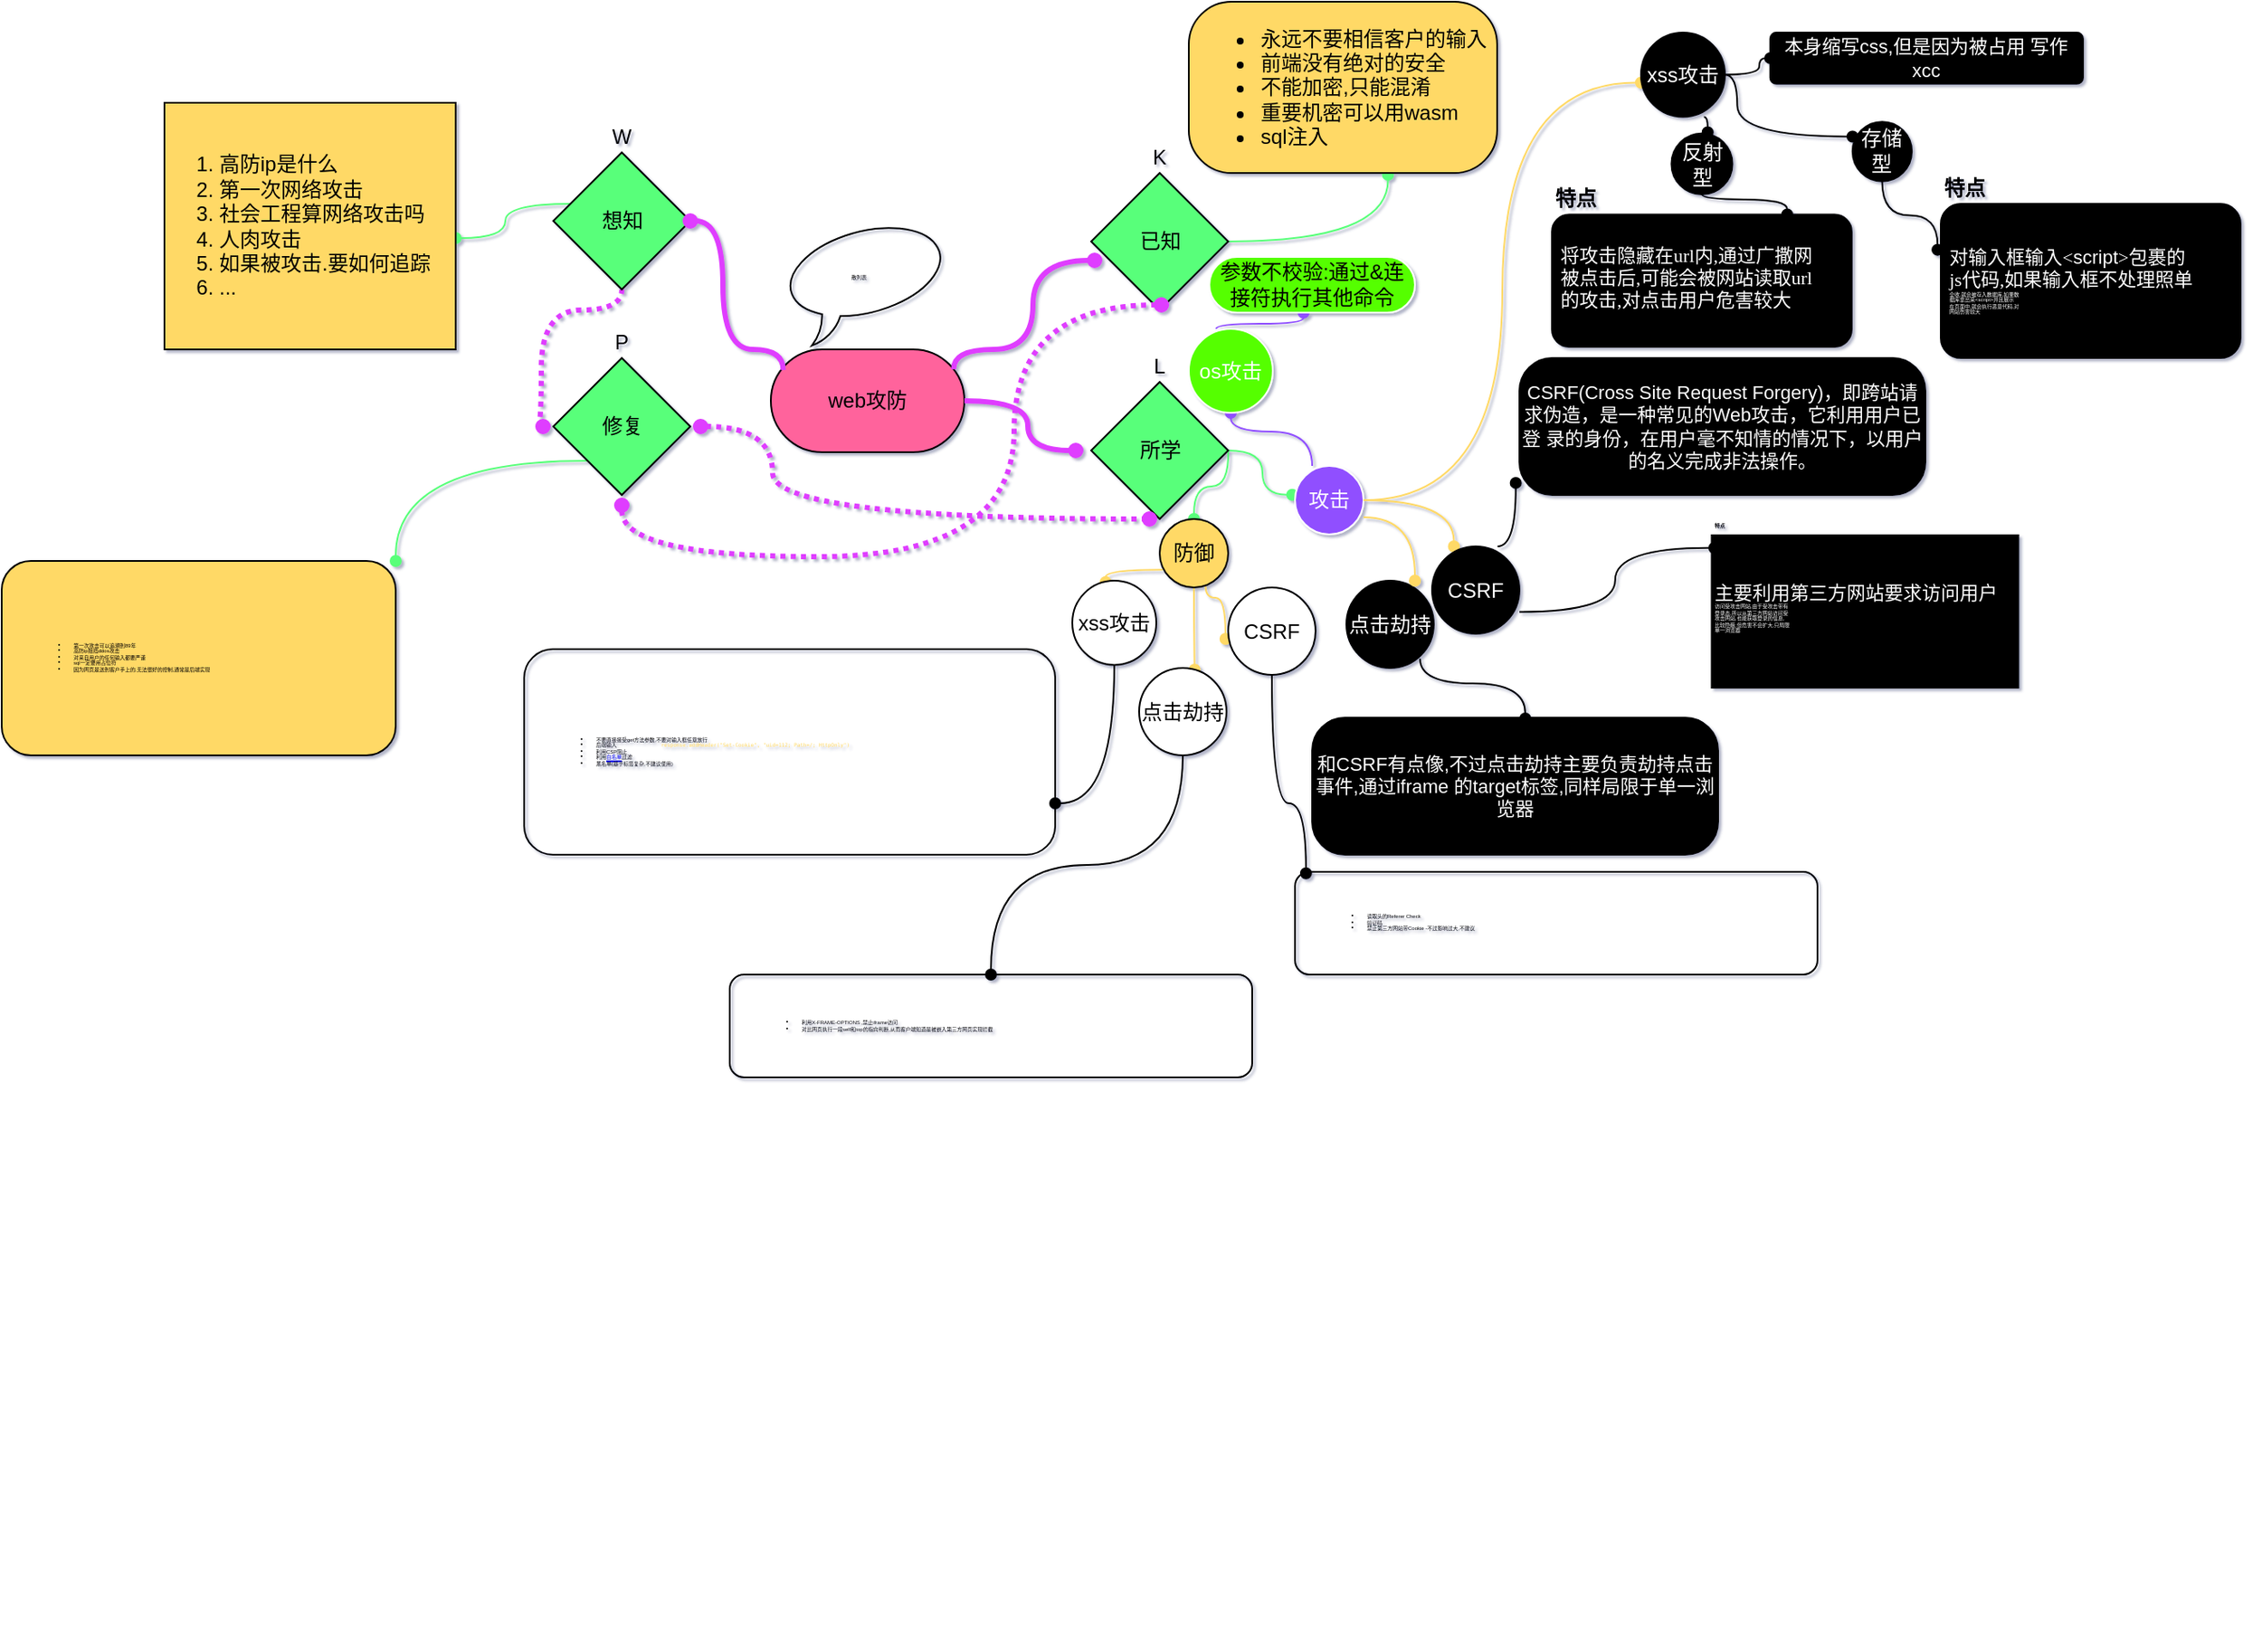 <mxfile version="13.7.2" type="github">
  <diagram id="dy_8Izg7FnlNef2klucm" name="第 1 页">
    <mxGraphModel dx="1712" dy="530" grid="1" gridSize="10" guides="1" tooltips="1" connect="1" arrows="1" fold="1" page="1" pageScale="1" pageWidth="400" pageHeight="500" math="0" shadow="1">
      <root>
        <mxCell id="0" />
        <mxCell id="1" parent="0" />
        <mxCell id="IFFRn_ugBCJUuxa1NSOB-2" value="web攻防" style="rounded=1;whiteSpace=wrap;html=1;fillColor=#FF639C;arcSize=50;" vertex="1" parent="1">
          <mxGeometry x="134" y="205" width="113" height="60" as="geometry" />
        </mxCell>
        <mxCell id="IFFRn_ugBCJUuxa1NSOB-37" style="edgeStyle=orthogonalEdgeStyle;curved=1;rounded=0;orthogonalLoop=1;jettySize=auto;html=1;exitX=1;exitY=0.5;exitDx=0;exitDy=0;entryX=0.646;entryY=1.01;entryDx=0;entryDy=0;entryPerimeter=0;startArrow=none;startFill=0;endArrow=oval;endFill=1;strokeColor=#59FF7A;" edge="1" parent="1" source="IFFRn_ugBCJUuxa1NSOB-3" target="IFFRn_ugBCJUuxa1NSOB-19">
          <mxGeometry relative="1" as="geometry" />
        </mxCell>
        <mxCell id="IFFRn_ugBCJUuxa1NSOB-3" value="K" style="rhombus;whiteSpace=wrap;html=1;fillColor=#59FF7A;align=center;labelPosition=center;verticalLabelPosition=top;verticalAlign=bottom;" vertex="1" parent="1">
          <mxGeometry x="321" y="102" width="80" height="80" as="geometry" />
        </mxCell>
        <mxCell id="IFFRn_ugBCJUuxa1NSOB-40" style="edgeStyle=orthogonalEdgeStyle;curved=1;rounded=0;orthogonalLoop=1;jettySize=auto;html=1;entryX=0.5;entryY=0;entryDx=0;entryDy=0;startArrow=none;startFill=0;endArrow=oval;endFill=1;strokeColor=#59FF7A;" edge="1" parent="1" target="IFFRn_ugBCJUuxa1NSOB-39">
          <mxGeometry relative="1" as="geometry">
            <mxPoint x="401" y="264" as="sourcePoint" />
          </mxGeometry>
        </mxCell>
        <mxCell id="IFFRn_ugBCJUuxa1NSOB-41" style="edgeStyle=orthogonalEdgeStyle;curved=1;rounded=0;orthogonalLoop=1;jettySize=auto;html=1;entryX=-0.041;entryY=0.422;entryDx=0;entryDy=0;entryPerimeter=0;startArrow=none;startFill=0;endArrow=oval;endFill=1;strokeColor=#59FF7A;" edge="1" parent="1" source="IFFRn_ugBCJUuxa1NSOB-4" target="IFFRn_ugBCJUuxa1NSOB-38">
          <mxGeometry relative="1" as="geometry" />
        </mxCell>
        <mxCell id="IFFRn_ugBCJUuxa1NSOB-4" value="L" style="rhombus;whiteSpace=wrap;html=1;fillColor=#59FF7A;align=center;labelPosition=center;verticalLabelPosition=top;verticalAlign=bottom;" vertex="1" parent="1">
          <mxGeometry x="321" y="224" width="80" height="80" as="geometry" />
        </mxCell>
        <mxCell id="IFFRn_ugBCJUuxa1NSOB-5" value="" style="edgeStyle=orthogonalEdgeStyle;curved=1;rounded=0;orthogonalLoop=1;jettySize=auto;html=1;startArrow=circle;startFill=1;startSize=0;endArrow=none;endFill=0;endSize=0;targetPerimeterSpacing=3;strokeColor=#DF3DFF;strokeWidth=3;dashed=1;dashPattern=1 1;entryX=0.5;entryY=1;entryDx=0;entryDy=0;exitX=0;exitY=0.5;exitDx=0;exitDy=0;" edge="1" source="IFFRn_ugBCJUuxa1NSOB-8" target="IFFRn_ugBCJUuxa1NSOB-12" parent="1">
          <mxGeometry relative="1" as="geometry">
            <Array as="points">
              <mxPoint y="250" />
              <mxPoint y="182" />
              <mxPoint x="47" y="182" />
            </Array>
          </mxGeometry>
        </mxCell>
        <mxCell id="IFFRn_ugBCJUuxa1NSOB-6" value="" style="edgeStyle=orthogonalEdgeStyle;curved=1;rounded=0;orthogonalLoop=1;jettySize=auto;html=1;dashed=1;dashPattern=1 1;startArrow=circle;startFill=1;startSize=0;endArrow=circle;endFill=1;endSize=0;targetPerimeterSpacing=3;strokeColor=#DF3DFF;strokeWidth=3;entryX=0.5;entryY=1;entryDx=0;entryDy=0;" edge="1" source="IFFRn_ugBCJUuxa1NSOB-8" target="IFFRn_ugBCJUuxa1NSOB-4" parent="1">
          <mxGeometry relative="1" as="geometry">
            <mxPoint x="47" y="370" as="targetPoint" />
            <Array as="points">
              <mxPoint x="135" y="250" />
              <mxPoint x="135" y="304" />
            </Array>
          </mxGeometry>
        </mxCell>
        <mxCell id="IFFRn_ugBCJUuxa1NSOB-7" value="" style="edgeStyle=orthogonalEdgeStyle;curved=1;rounded=0;orthogonalLoop=1;jettySize=auto;html=1;dashed=1;dashPattern=1 1;startArrow=circle;startFill=1;startSize=0;endArrow=circle;endFill=1;endSize=0;targetPerimeterSpacing=3;strokeColor=#DF3DFF;strokeWidth=3;" edge="1" source="IFFRn_ugBCJUuxa1NSOB-8" parent="1">
          <mxGeometry relative="1" as="geometry">
            <mxPoint x="368" y="179" as="targetPoint" />
            <Array as="points">
              <mxPoint x="47" y="326" />
              <mxPoint x="276" y="326" />
              <mxPoint x="276" y="179" />
            </Array>
          </mxGeometry>
        </mxCell>
        <mxCell id="IFFRn_ugBCJUuxa1NSOB-164" style="edgeStyle=orthogonalEdgeStyle;curved=1;rounded=0;orthogonalLoop=1;jettySize=auto;html=1;exitX=0;exitY=1;exitDx=0;exitDy=0;entryX=1;entryY=0;entryDx=0;entryDy=0;startArrow=none;startFill=0;startSize=6;sourcePerimeterSpacing=0;endArrow=oval;endFill=1;endSize=6;targetPerimeterSpacing=0;fontSize=3;fontColor=#000000;strokeColor=#59FF7A;" edge="1" parent="1" source="IFFRn_ugBCJUuxa1NSOB-8" target="IFFRn_ugBCJUuxa1NSOB-163">
          <mxGeometry relative="1" as="geometry" />
        </mxCell>
        <mxCell id="IFFRn_ugBCJUuxa1NSOB-8" value="P" style="rhombus;whiteSpace=wrap;html=1;fillColor=#59FF7A;align=center;labelPosition=center;verticalLabelPosition=top;verticalAlign=bottom;" vertex="1" parent="1">
          <mxGeometry x="7" y="210" width="80" height="80" as="geometry" />
        </mxCell>
        <mxCell id="IFFRn_ugBCJUuxa1NSOB-45" style="edgeStyle=orthogonalEdgeStyle;curved=1;rounded=0;orthogonalLoop=1;jettySize=auto;html=1;startArrow=none;startFill=0;endArrow=oval;endFill=1;strokeColor=#59FF7A;" edge="1" parent="1" source="IFFRn_ugBCJUuxa1NSOB-12" target="IFFRn_ugBCJUuxa1NSOB-42">
          <mxGeometry relative="1" as="geometry">
            <mxPoint x="-30" y="130" as="targetPoint" />
            <Array as="points">
              <mxPoint x="-21" y="120" />
              <mxPoint x="-21" y="140" />
            </Array>
          </mxGeometry>
        </mxCell>
        <mxCell id="IFFRn_ugBCJUuxa1NSOB-12" value="W" style="rhombus;whiteSpace=wrap;html=1;fillColor=#59FF7A;align=center;labelPosition=center;verticalLabelPosition=top;verticalAlign=bottom;" vertex="1" parent="1">
          <mxGeometry x="7" y="90" width="80" height="80" as="geometry" />
        </mxCell>
        <mxCell id="IFFRn_ugBCJUuxa1NSOB-13" value="" style="edgeStyle=orthogonalEdgeStyle;curved=1;rounded=0;orthogonalLoop=1;jettySize=auto;html=1;startArrow=oval;startFill=1;endArrow=none;endFill=0;strokeWidth=3;fillColor=#ffe6cc;strokeColor=#DF3DFF;endSize=0;targetPerimeterSpacing=3;entryX=0.064;entryY=0.201;entryDx=0;entryDy=0;entryPerimeter=0;" edge="1" source="IFFRn_ugBCJUuxa1NSOB-12" target="IFFRn_ugBCJUuxa1NSOB-2" parent="1">
          <mxGeometry relative="1" as="geometry">
            <mxPoint x="608" y="259" as="targetPoint" />
            <Array as="points">
              <mxPoint x="106" y="130" />
              <mxPoint x="106" y="205" />
              <mxPoint x="141" y="205" />
            </Array>
          </mxGeometry>
        </mxCell>
        <mxCell id="IFFRn_ugBCJUuxa1NSOB-14" value="&lt;span&gt;已知&lt;br&gt;&lt;/span&gt;" style="text;html=1;align=center;verticalAlign=middle;resizable=0;points=[];autosize=1;" vertex="1" parent="1">
          <mxGeometry x="344" y="133" width="34" height="18" as="geometry" />
        </mxCell>
        <mxCell id="IFFRn_ugBCJUuxa1NSOB-15" value="&lt;span&gt;所学&lt;/span&gt;" style="text;html=1;align=center;verticalAlign=middle;resizable=0;points=[];autosize=1;" vertex="1" parent="1">
          <mxGeometry x="344" y="255" width="34" height="18" as="geometry" />
        </mxCell>
        <mxCell id="IFFRn_ugBCJUuxa1NSOB-16" value="&lt;span&gt;想知&lt;/span&gt;" style="text;html=1;align=center;verticalAlign=middle;resizable=0;points=[];autosize=1;" vertex="1" parent="1">
          <mxGeometry x="30" y="121" width="34" height="18" as="geometry" />
        </mxCell>
        <mxCell id="IFFRn_ugBCJUuxa1NSOB-17" value="修复" style="text;html=1;align=center;verticalAlign=middle;resizable=0;points=[];autosize=1;" vertex="1" parent="1">
          <mxGeometry x="30" y="241" width="34" height="18" as="geometry" />
        </mxCell>
        <mxCell id="IFFRn_ugBCJUuxa1NSOB-10" value="" style="edgeStyle=orthogonalEdgeStyle;curved=1;rounded=0;orthogonalLoop=1;jettySize=auto;html=1;startArrow=none;startFill=0;endArrow=circle;endFill=1;strokeWidth=3;fillColor=#ffe6cc;strokeColor=#DF3DFF;endSize=0;targetPerimeterSpacing=3;" edge="1" parent="1" source="IFFRn_ugBCJUuxa1NSOB-2" target="IFFRn_ugBCJUuxa1NSOB-4">
          <mxGeometry relative="1" as="geometry" />
        </mxCell>
        <mxCell id="IFFRn_ugBCJUuxa1NSOB-11" style="edgeStyle=orthogonalEdgeStyle;curved=1;rounded=0;orthogonalLoop=1;jettySize=auto;html=1;startArrow=none;startFill=0;endArrow=circle;endFill=1;strokeWidth=3;fillColor=#ffe6cc;strokeColor=#DF3DFF;endSize=0;targetPerimeterSpacing=3;startSize=0;exitX=0.944;exitY=0.193;exitDx=0;exitDy=0;exitPerimeter=0;" edge="1" parent="1" source="IFFRn_ugBCJUuxa1NSOB-2" target="IFFRn_ugBCJUuxa1NSOB-3">
          <mxGeometry relative="1" as="geometry">
            <Array as="points">
              <mxPoint x="241" y="205" />
              <mxPoint x="287" y="205" />
              <mxPoint x="287" y="153" />
            </Array>
          </mxGeometry>
        </mxCell>
        <mxCell id="IFFRn_ugBCJUuxa1NSOB-19" value="&lt;ul&gt;&lt;li&gt;永远不要相信客户的输入&lt;/li&gt;&lt;li&gt;前端没有绝对的安全&lt;/li&gt;&lt;li&gt;不能加密,只能混淆&lt;/li&gt;&lt;li&gt;重要机密可以用wasm&lt;/li&gt;&lt;li&gt;sql注入&lt;/li&gt;&lt;/ul&gt;" style="rounded=1;whiteSpace=wrap;html=1;fillColor=#FFD966;arcSize=25;align=left;" vertex="1" parent="1">
          <mxGeometry x="378" y="2" width="180" height="100" as="geometry" />
        </mxCell>
        <mxCell id="IFFRn_ugBCJUuxa1NSOB-105" style="edgeStyle=orthogonalEdgeStyle;curved=1;rounded=0;orthogonalLoop=1;jettySize=auto;html=1;exitX=1;exitY=0.5;exitDx=0;exitDy=0;entryX=0.25;entryY=0;entryDx=0;entryDy=0;startArrow=none;startFill=0;startSize=6;sourcePerimeterSpacing=0;endArrow=oval;endFill=1;endSize=6;targetPerimeterSpacing=0;fontSize=3;strokeColor=#FFD966;" edge="1" parent="1" source="IFFRn_ugBCJUuxa1NSOB-38" target="IFFRn_ugBCJUuxa1NSOB-90">
          <mxGeometry relative="1" as="geometry" />
        </mxCell>
        <mxCell id="IFFRn_ugBCJUuxa1NSOB-159" style="edgeStyle=orthogonalEdgeStyle;curved=1;rounded=0;orthogonalLoop=1;jettySize=auto;html=1;exitX=0.25;exitY=0;exitDx=0;exitDy=0;entryX=0.5;entryY=1;entryDx=0;entryDy=0;startArrow=none;startFill=0;startSize=6;sourcePerimeterSpacing=0;endArrow=oval;endFill=1;endSize=6;targetPerimeterSpacing=0;fontSize=3;fontColor=#000000;strokeColor=#904FFF;" edge="1" parent="1" source="IFFRn_ugBCJUuxa1NSOB-38" target="IFFRn_ugBCJUuxa1NSOB-158">
          <mxGeometry relative="1" as="geometry">
            <Array as="points">
              <mxPoint x="450" y="253" />
              <mxPoint x="403" y="253" />
            </Array>
          </mxGeometry>
        </mxCell>
        <mxCell id="IFFRn_ugBCJUuxa1NSOB-38" value="&lt;div&gt;&lt;span&gt;攻击&lt;/span&gt;&lt;/div&gt;" style="rounded=1;whiteSpace=wrap;html=1;arcSize=50;align=center;fillColor=#904FFF;fontColor=#FFFFFF;strokeColor=#FFFFFF;" vertex="1" parent="1">
          <mxGeometry x="440" y="273" width="40" height="40" as="geometry" />
        </mxCell>
        <mxCell id="IFFRn_ugBCJUuxa1NSOB-121" style="edgeStyle=orthogonalEdgeStyle;curved=1;rounded=0;orthogonalLoop=1;jettySize=auto;html=1;entryX=-0.031;entryY=0.588;entryDx=0;entryDy=0;entryPerimeter=0;startArrow=none;startFill=0;startSize=6;sourcePerimeterSpacing=0;endArrow=oval;endFill=1;endSize=6;targetPerimeterSpacing=0;fontSize=3;fontColor=#FFFFFF;strokeColor=#FFD966;exitX=0.67;exitY=0.98;exitDx=0;exitDy=0;exitPerimeter=0;" edge="1" parent="1" source="IFFRn_ugBCJUuxa1NSOB-39" target="IFFRn_ugBCJUuxa1NSOB-120">
          <mxGeometry relative="1" as="geometry">
            <Array as="points">
              <mxPoint x="388" y="350" />
              <mxPoint x="399" y="350" />
            </Array>
          </mxGeometry>
        </mxCell>
        <mxCell id="IFFRn_ugBCJUuxa1NSOB-139" style="edgeStyle=orthogonalEdgeStyle;curved=1;rounded=0;orthogonalLoop=1;jettySize=auto;html=1;exitX=0.045;exitY=0.742;exitDx=0;exitDy=0;entryX=0.397;entryY=0.018;entryDx=0;entryDy=0;entryPerimeter=0;startArrow=none;startFill=0;startSize=6;sourcePerimeterSpacing=0;endArrow=oval;endFill=1;endSize=6;targetPerimeterSpacing=0;fontSize=3;exitPerimeter=0;fontColor=#FFFFFF;strokeColor=#FFD966;" edge="1" parent="1" source="IFFRn_ugBCJUuxa1NSOB-39" target="IFFRn_ugBCJUuxa1NSOB-138">
          <mxGeometry relative="1" as="geometry" />
        </mxCell>
        <mxCell id="IFFRn_ugBCJUuxa1NSOB-141" style="edgeStyle=orthogonalEdgeStyle;curved=1;rounded=0;orthogonalLoop=1;jettySize=auto;html=1;exitX=0.5;exitY=1;exitDx=0;exitDy=0;entryX=0.635;entryY=0.02;entryDx=0;entryDy=0;entryPerimeter=0;startArrow=none;startFill=0;startSize=6;sourcePerimeterSpacing=0;endArrow=oval;endFill=1;endSize=6;targetPerimeterSpacing=0;fontSize=3;fontColor=#FFFFFF;strokeColor=#FFD966;" edge="1" parent="1" source="IFFRn_ugBCJUuxa1NSOB-39" target="IFFRn_ugBCJUuxa1NSOB-140">
          <mxGeometry relative="1" as="geometry" />
        </mxCell>
        <mxCell id="IFFRn_ugBCJUuxa1NSOB-39" value="&lt;div&gt;&lt;span&gt;防御&lt;/span&gt;&lt;/div&gt;" style="rounded=1;whiteSpace=wrap;html=1;fillColor=#FFD966;arcSize=50;align=center;" vertex="1" parent="1">
          <mxGeometry x="361" y="304" width="40" height="40" as="geometry" />
        </mxCell>
        <mxCell id="IFFRn_ugBCJUuxa1NSOB-44" value="" style="group" vertex="1" connectable="0" parent="1">
          <mxGeometry x="-230" y="61" width="180" height="144" as="geometry" />
        </mxCell>
        <mxCell id="IFFRn_ugBCJUuxa1NSOB-42" value="&lt;div&gt;&lt;br&gt;&lt;/div&gt;" style="rounded=1;whiteSpace=wrap;html=1;fillColor=#FFD966;arcSize=0;align=left;labelPosition=center;verticalLabelPosition=middle;verticalAlign=middle;" vertex="1" parent="IFFRn_ugBCJUuxa1NSOB-44">
          <mxGeometry x="10" width="170" height="144" as="geometry" />
        </mxCell>
        <mxCell id="IFFRn_ugBCJUuxa1NSOB-43" value="&lt;ol&gt;&lt;li&gt;&lt;span&gt;高防ip是什么&lt;/span&gt;&lt;br&gt;&lt;/li&gt;&lt;li&gt;第一次网络攻击&lt;/li&gt;&lt;li&gt;社会工程算网络攻击吗&lt;/li&gt;&lt;li&gt;人肉攻击&lt;/li&gt;&lt;li&gt;如果被攻击.要如何追踪&lt;/li&gt;&lt;li&gt;...&lt;/li&gt;&lt;/ol&gt;" style="text;html=1;align=left;verticalAlign=middle;resizable=0;points=[];autosize=1;" vertex="1" parent="IFFRn_ugBCJUuxa1NSOB-44">
          <mxGeometry y="17" width="180" height="110" as="geometry" />
        </mxCell>
        <mxCell id="IFFRn_ugBCJUuxa1NSOB-47" style="edgeStyle=orthogonalEdgeStyle;curved=1;rounded=0;orthogonalLoop=1;jettySize=auto;html=1;exitX=1;exitY=0.5;exitDx=0;exitDy=0;startArrow=none;startFill=0;endArrow=oval;endFill=1;endSize=6;targetPerimeterSpacing=0;sourcePerimeterSpacing=0;startSize=6;entryX=0;entryY=0.595;entryDx=0;entryDy=0;entryPerimeter=0;strokeColor=#FFD966;" edge="1" parent="1" source="IFFRn_ugBCJUuxa1NSOB-38" target="IFFRn_ugBCJUuxa1NSOB-46">
          <mxGeometry relative="1" as="geometry">
            <mxPoint x="63" y="22" as="targetPoint" />
          </mxGeometry>
        </mxCell>
        <mxCell id="IFFRn_ugBCJUuxa1NSOB-89" value="" style="group" vertex="1" connectable="0" parent="1">
          <mxGeometry x="400" y="650" width="380" height="311" as="geometry" />
        </mxCell>
        <mxCell id="IFFRn_ugBCJUuxa1NSOB-100" value="" style="edgeStyle=orthogonalEdgeStyle;curved=1;rounded=0;orthogonalLoop=1;jettySize=auto;html=1;startArrow=none;startFill=0;startSize=6;sourcePerimeterSpacing=0;endArrow=oval;endFill=1;endSize=6;targetPerimeterSpacing=0;strokeColor=#000000;fontSize=3;entryX=0.785;entryY=0;entryDx=0;entryDy=0;entryPerimeter=0;" edge="1" parent="IFFRn_ugBCJUuxa1NSOB-89" target="IFFRn_ugBCJUuxa1NSOB-98">
          <mxGeometry relative="1" as="geometry">
            <mxPoint x="101.483" y="98" as="sourcePoint" />
            <Array as="points">
              <mxPoint x="102" y="101" />
            </Array>
          </mxGeometry>
        </mxCell>
        <mxCell id="IFFRn_ugBCJUuxa1NSOB-91" value="&lt;font style=&quot;font-size: 11px&quot;&gt;CSRF(Cross Site Request Forgery)，即跨站请求伪造，是一种常见的Web攻击，它利用用户已登 录的身份，在用户毫不知情的情况下，以用户的名义完成非法操作。&lt;/font&gt;" style="whiteSpace=wrap;html=1;rounded=1;arcSize=24;align=center;fontSize=3;fillColor=#000000;fontColor=#FFFFFF;" vertex="1" parent="1">
          <mxGeometry x="571" y="210" width="237" height="80" as="geometry" />
        </mxCell>
        <mxCell id="IFFRn_ugBCJUuxa1NSOB-92" value="" style="edgeStyle=orthogonalEdgeStyle;curved=1;rounded=0;orthogonalLoop=1;jettySize=auto;html=1;startArrow=none;startFill=0;startSize=6;sourcePerimeterSpacing=0;endArrow=oval;endFill=1;endSize=6;targetPerimeterSpacing=0;exitX=0.75;exitY=0;exitDx=0;exitDy=0;entryX=-0.009;entryY=0.912;entryDx=0;entryDy=0;entryPerimeter=0;" edge="1" parent="1" source="IFFRn_ugBCJUuxa1NSOB-90" target="IFFRn_ugBCJUuxa1NSOB-91">
          <mxGeometry relative="1" as="geometry">
            <mxPoint x="566.002" y="361.871" as="sourcePoint" />
          </mxGeometry>
        </mxCell>
        <mxCell id="IFFRn_ugBCJUuxa1NSOB-104" style="edgeStyle=orthogonalEdgeStyle;curved=1;rounded=0;orthogonalLoop=1;jettySize=auto;html=1;startArrow=none;startFill=0;startSize=6;sourcePerimeterSpacing=0;endArrow=oval;endFill=1;endSize=6;targetPerimeterSpacing=0;strokeColor=#000000;fontSize=3;exitX=1;exitY=0.75;exitDx=0;exitDy=0;entryX=0.011;entryY=0.088;entryDx=0;entryDy=0;entryPerimeter=0;" edge="1" parent="1" source="IFFRn_ugBCJUuxa1NSOB-90" target="IFFRn_ugBCJUuxa1NSOB-102">
          <mxGeometry relative="1" as="geometry">
            <mxPoint x="560" y="600" as="targetPoint" />
            <mxPoint x="550.447" y="369.674" as="sourcePoint" />
          </mxGeometry>
        </mxCell>
        <mxCell id="IFFRn_ugBCJUuxa1NSOB-90" value="CSRF" style="rounded=1;whiteSpace=wrap;html=1;align=center;arcSize=50;fillColor=#000000;fontColor=#FFFFFF;" vertex="1" parent="1">
          <mxGeometry x="520" y="320" width="51" height="51" as="geometry" />
        </mxCell>
        <mxCell id="IFFRn_ugBCJUuxa1NSOB-111" style="edgeStyle=orthogonalEdgeStyle;curved=1;rounded=0;orthogonalLoop=1;jettySize=auto;html=1;exitX=0.843;exitY=0.894;exitDx=0;exitDy=0;entryX=0.525;entryY=0.006;entryDx=0;entryDy=0;entryPerimeter=0;startArrow=none;startFill=0;startSize=6;sourcePerimeterSpacing=0;endArrow=oval;endFill=1;endSize=6;targetPerimeterSpacing=0;fontSize=3;exitPerimeter=0;" edge="1" parent="1" source="IFFRn_ugBCJUuxa1NSOB-107" target="IFFRn_ugBCJUuxa1NSOB-110">
          <mxGeometry relative="1" as="geometry">
            <Array as="points">
              <mxPoint x="513" y="400" />
              <mxPoint x="574" y="400" />
            </Array>
          </mxGeometry>
        </mxCell>
        <mxCell id="IFFRn_ugBCJUuxa1NSOB-107" value="点击劫持" style="rounded=1;whiteSpace=wrap;html=1;align=center;arcSize=50;fillColor=#000000;fontColor=#FFFFFF;" vertex="1" parent="1">
          <mxGeometry x="470" y="340" width="51" height="51" as="geometry" />
        </mxCell>
        <mxCell id="IFFRn_ugBCJUuxa1NSOB-108" style="edgeStyle=orthogonalEdgeStyle;curved=1;rounded=0;orthogonalLoop=1;jettySize=auto;html=1;startArrow=none;startFill=0;startSize=6;sourcePerimeterSpacing=0;endArrow=oval;endFill=1;endSize=6;targetPerimeterSpacing=0;strokeColor=#FFD966;fontSize=3;exitX=1;exitY=0.75;exitDx=0;exitDy=0;" edge="1" parent="1" source="IFFRn_ugBCJUuxa1NSOB-38" target="IFFRn_ugBCJUuxa1NSOB-107">
          <mxGeometry relative="1" as="geometry">
            <mxPoint x="480" y="340" as="targetPoint" />
            <mxPoint x="460" y="313" as="sourcePoint" />
            <Array as="points">
              <mxPoint x="510" y="303" />
            </Array>
          </mxGeometry>
        </mxCell>
        <mxCell id="IFFRn_ugBCJUuxa1NSOB-110" value="&lt;span style=&quot;font-size: 11px&quot;&gt;和CSRF有点像,不过点击劫持主要负责劫持点击事件,通过iframe 的target标签,同样局限于单一浏览器&lt;/span&gt;" style="whiteSpace=wrap;html=1;rounded=1;arcSize=24;align=center;fontSize=3;fillColor=#000000;fontColor=#FFFFFF;" vertex="1" parent="1">
          <mxGeometry x="450" y="420" width="237" height="80" as="geometry" />
        </mxCell>
        <mxCell id="IFFRn_ugBCJUuxa1NSOB-113" value="" style="whiteSpace=wrap;html=1;shape=mxgraph.basic.oval_callout;fillColor=none;fontSize=3;align=center;rotation=-15;" vertex="1" parent="1">
          <mxGeometry x="140.5" y="133" width="100" height="60" as="geometry" />
        </mxCell>
        <mxCell id="IFFRn_ugBCJUuxa1NSOB-114" value="&lt;span&gt;散列表&lt;/span&gt;" style="text;html=1;align=center;verticalAlign=middle;resizable=0;points=[];autosize=1;fontSize=3;" vertex="1" parent="1">
          <mxGeometry x="160" y="158" width="50" height="10" as="geometry" />
        </mxCell>
        <mxCell id="IFFRn_ugBCJUuxa1NSOB-155" style="edgeStyle=orthogonalEdgeStyle;curved=1;rounded=0;orthogonalLoop=1;jettySize=auto;html=1;exitX=0.5;exitY=1;exitDx=0;exitDy=0;entryX=0.021;entryY=0.015;entryDx=0;entryDy=0;entryPerimeter=0;startArrow=none;startFill=0;startSize=6;sourcePerimeterSpacing=0;endArrow=oval;endFill=1;endSize=6;targetPerimeterSpacing=0;strokeColor=#000000;fontSize=3;fontColor=#000000;" edge="1" parent="1" source="IFFRn_ugBCJUuxa1NSOB-120" target="IFFRn_ugBCJUuxa1NSOB-154">
          <mxGeometry relative="1" as="geometry">
            <Array as="points">
              <mxPoint x="427" y="470" />
              <mxPoint x="446" y="470" />
            </Array>
          </mxGeometry>
        </mxCell>
        <mxCell id="IFFRn_ugBCJUuxa1NSOB-120" value="CSRF" style="rounded=1;whiteSpace=wrap;html=1;align=center;arcSize=50;" vertex="1" parent="1">
          <mxGeometry x="401" y="344" width="51" height="51" as="geometry" />
        </mxCell>
        <mxCell id="IFFRn_ugBCJUuxa1NSOB-153" style="edgeStyle=orthogonalEdgeStyle;curved=1;rounded=0;orthogonalLoop=1;jettySize=auto;html=1;exitX=0.5;exitY=1;exitDx=0;exitDy=0;entryX=1;entryY=0.75;entryDx=0;entryDy=0;startArrow=none;startFill=0;startSize=6;sourcePerimeterSpacing=0;endArrow=oval;endFill=1;endSize=6;targetPerimeterSpacing=0;fontSize=3;fontColor=#000000;" edge="1" parent="1" source="IFFRn_ugBCJUuxa1NSOB-138" target="IFFRn_ugBCJUuxa1NSOB-150">
          <mxGeometry relative="1" as="geometry" />
        </mxCell>
        <mxCell id="IFFRn_ugBCJUuxa1NSOB-138" value="xss攻击" style="rounded=1;whiteSpace=wrap;html=1;align=center;arcSize=50;" vertex="1" parent="1">
          <mxGeometry x="310.002" y="340" width="49.009" height="49.196" as="geometry" />
        </mxCell>
        <mxCell id="IFFRn_ugBCJUuxa1NSOB-157" style="edgeStyle=orthogonalEdgeStyle;curved=1;rounded=0;orthogonalLoop=1;jettySize=auto;html=1;exitX=0.5;exitY=1;exitDx=0;exitDy=0;startArrow=none;startFill=0;startSize=6;sourcePerimeterSpacing=0;endArrow=oval;endFill=1;endSize=6;targetPerimeterSpacing=0;strokeColor=#000000;fontSize=3;fontColor=#000000;" edge="1" parent="1" source="IFFRn_ugBCJUuxa1NSOB-140" target="IFFRn_ugBCJUuxa1NSOB-156">
          <mxGeometry relative="1" as="geometry" />
        </mxCell>
        <mxCell id="IFFRn_ugBCJUuxa1NSOB-140" value="点击劫持" style="rounded=1;whiteSpace=wrap;html=1;align=center;arcSize=50;" vertex="1" parent="1">
          <mxGeometry x="349" y="391" width="51" height="51" as="geometry" />
        </mxCell>
        <mxCell id="IFFRn_ugBCJUuxa1NSOB-46" value="xss攻击" style="rounded=1;whiteSpace=wrap;html=1;align=center;arcSize=50;fillColor=#000000;fontColor=#FFFFFF;" vertex="1" parent="1">
          <mxGeometry x="641.982" y="20" width="49.009" height="49.196" as="geometry" />
        </mxCell>
        <mxCell id="IFFRn_ugBCJUuxa1NSOB-49" value="&lt;font style=&quot;font-size: 11px&quot;&gt;本身缩写css,但是因为被占用 写作xcc&lt;/font&gt;" style="whiteSpace=wrap;html=1;rounded=1;arcSize=12;align=center;fontSize=3;fillColor=#000000;fontColor=#FFFFFF;" vertex="1" parent="1">
          <mxGeometry x="717.417" y="20" width="182.583" height="29.904" as="geometry" />
        </mxCell>
        <mxCell id="IFFRn_ugBCJUuxa1NSOB-50" value="" style="edgeStyle=orthogonalEdgeStyle;curved=1;rounded=0;orthogonalLoop=1;jettySize=auto;html=1;startArrow=none;startFill=0;startSize=6;sourcePerimeterSpacing=0;endArrow=oval;endFill=1;endSize=6;targetPerimeterSpacing=0;" edge="1" parent="1" source="IFFRn_ugBCJUuxa1NSOB-46" target="IFFRn_ugBCJUuxa1NSOB-49">
          <mxGeometry relative="1" as="geometry" />
        </mxCell>
        <mxCell id="IFFRn_ugBCJUuxa1NSOB-149" style="edgeStyle=orthogonalEdgeStyle;curved=1;rounded=0;orthogonalLoop=1;jettySize=auto;html=1;exitX=0.5;exitY=1;exitDx=0;exitDy=0;entryX=-0.011;entryY=0.298;entryDx=0;entryDy=0;entryPerimeter=0;startArrow=none;startFill=0;startSize=6;sourcePerimeterSpacing=0;endArrow=oval;endFill=1;endSize=6;targetPerimeterSpacing=0;fontSize=3;fontColor=#FFFFFF;" edge="1" parent="1" source="IFFRn_ugBCJUuxa1NSOB-52" target="IFFRn_ugBCJUuxa1NSOB-69">
          <mxGeometry relative="1" as="geometry" />
        </mxCell>
        <mxCell id="IFFRn_ugBCJUuxa1NSOB-52" value="存储型" style="whiteSpace=wrap;html=1;rounded=1;arcSize=50;align=center;fillColor=#000000;fontColor=#FFFFFF;" vertex="1" parent="1">
          <mxGeometry x="765.465" y="72.09" width="34.595" height="34.727" as="geometry" />
        </mxCell>
        <mxCell id="IFFRn_ugBCJUuxa1NSOB-51" style="edgeStyle=orthogonalEdgeStyle;curved=1;rounded=0;orthogonalLoop=1;jettySize=auto;html=1;startArrow=none;startFill=0;startSize=6;sourcePerimeterSpacing=0;endArrow=oval;endFill=1;endSize=6;targetPerimeterSpacing=0;" edge="1" parent="1" source="IFFRn_ugBCJUuxa1NSOB-46" target="IFFRn_ugBCJUuxa1NSOB-52">
          <mxGeometry relative="1" as="geometry">
            <mxPoint x="727.027" y="69.196" as="targetPoint" />
            <Array as="points">
              <mxPoint x="698.198" y="45.08" />
              <mxPoint x="698.198" y="80.772" />
            </Array>
          </mxGeometry>
        </mxCell>
        <mxCell id="IFFRn_ugBCJUuxa1NSOB-54" value="反射型" style="whiteSpace=wrap;html=1;rounded=1;arcSize=50;align=center;fillColor=#000000;fontColor=#FFFFFF;" vertex="1" parent="1">
          <mxGeometry x="659.76" y="78.842" width="35.556" height="35.691" as="geometry" />
        </mxCell>
        <mxCell id="IFFRn_ugBCJUuxa1NSOB-57" style="edgeStyle=orthogonalEdgeStyle;curved=1;rounded=0;orthogonalLoop=1;jettySize=auto;html=1;exitX=0.75;exitY=1;exitDx=0;exitDy=0;entryX=0.595;entryY=-0.018;entryDx=0;entryDy=0;entryPerimeter=0;startArrow=none;startFill=0;startSize=6;sourcePerimeterSpacing=0;endArrow=oval;endFill=1;endSize=6;targetPerimeterSpacing=0;strokeColor=#000000;fontSize=3;" edge="1" parent="1" source="IFFRn_ugBCJUuxa1NSOB-46" target="IFFRn_ugBCJUuxa1NSOB-54">
          <mxGeometry relative="1" as="geometry" />
        </mxCell>
        <mxCell id="IFFRn_ugBCJUuxa1NSOB-60" value="" style="edgeStyle=orthogonalEdgeStyle;curved=1;rounded=0;orthogonalLoop=1;jettySize=auto;html=1;startArrow=none;startFill=0;startSize=6;sourcePerimeterSpacing=0;endArrow=oval;endFill=1;endSize=6;targetPerimeterSpacing=0;strokeColor=#000000;fontSize=3;entryX=0.785;entryY=0;entryDx=0;entryDy=0;entryPerimeter=0;" edge="1" parent="1" source="IFFRn_ugBCJUuxa1NSOB-54" target="IFFRn_ugBCJUuxa1NSOB-59">
          <mxGeometry relative="1" as="geometry">
            <Array as="points">
              <mxPoint x="678.018" y="117.428" />
            </Array>
          </mxGeometry>
        </mxCell>
        <mxCell id="IFFRn_ugBCJUuxa1NSOB-59" value="&lt;b&gt;特点&lt;/b&gt;" style="whiteSpace=wrap;html=1;rounded=1;arcSize=13;align=left;labelPosition=center;verticalLabelPosition=top;verticalAlign=bottom;fillColor=#000000;" vertex="1" parent="1">
          <mxGeometry x="590.0" y="126.284" width="174.975" height="77.17" as="geometry" />
        </mxCell>
        <mxCell id="IFFRn_ugBCJUuxa1NSOB-62" value="&lt;font style=&quot;font-size: 11px&quot; face=&quot;Times New Roman&quot;&gt;将攻击隐藏在url内,通过广撒网&lt;br&gt;被点击后,可能会被网站读取url&lt;br&gt;的攻击,对点击用户危害较大&lt;br&gt;&lt;/font&gt;" style="text;html=1;align=left;verticalAlign=middle;resizable=0;points=[];autosize=1;fontSize=3;fontColor=#FFFFFF;" vertex="1" parent="1">
          <mxGeometry x="592.58" y="153.001" width="180" height="20" as="geometry" />
        </mxCell>
        <mxCell id="IFFRn_ugBCJUuxa1NSOB-147" value="" style="group" vertex="1" connectable="0" parent="1">
          <mxGeometry x="817.003" y="120.005" width="182.58" height="90.029" as="geometry" />
        </mxCell>
        <mxCell id="IFFRn_ugBCJUuxa1NSOB-69" value="&lt;b&gt;特点&lt;/b&gt;" style="whiteSpace=wrap;html=1;rounded=1;arcSize=13;align=left;labelPosition=center;verticalLabelPosition=top;verticalAlign=bottom;fillColor=#000000;" vertex="1" parent="IFFRn_ugBCJUuxa1NSOB-147">
          <mxGeometry width="174.972" height="90.029" as="geometry" />
        </mxCell>
        <mxCell id="IFFRn_ugBCJUuxa1NSOB-70" value="&lt;font&gt;&lt;font face=&quot;Times New Roman&quot;&gt;&lt;span style=&quot;font-size: 11px&quot;&gt;对输入框输入&amp;lt;&lt;/span&gt;&lt;/font&gt;&lt;span style=&quot;font-size: 11px&quot;&gt;script&lt;/span&gt;&lt;font face=&quot;Times New Roman&quot;&gt;&lt;span style=&quot;font-size: 11px&quot;&gt;&amp;gt;包裹的&lt;br&gt;js代码,如果输入框不处理照单&lt;br&gt;&lt;/span&gt;&lt;/font&gt;全收,就会被存入数据库,如果数&lt;br&gt;据库拿出来&amp;lt;script&amp;gt;并且展示&lt;br&gt;在页面中,就会执行恶意代码,对&lt;br&gt;网站伤害较大&lt;br&gt;&lt;/font&gt;" style="text;html=1;align=left;verticalAlign=middle;resizable=0;points=[];autosize=1;fontSize=3;fontColor=#FFFFFF;" vertex="1" parent="IFFRn_ugBCJUuxa1NSOB-147">
          <mxGeometry x="2.58" y="30.017" width="180" height="30" as="geometry" />
        </mxCell>
        <mxCell id="IFFRn_ugBCJUuxa1NSOB-148" value="" style="group" vertex="1" connectable="0" parent="1">
          <mxGeometry x="682.76" y="313" width="200" height="90" as="geometry" />
        </mxCell>
        <mxCell id="IFFRn_ugBCJUuxa1NSOB-102" value="&lt;span&gt;特点&lt;/span&gt;" style="whiteSpace=wrap;html=1;align=left;labelPosition=center;verticalLabelPosition=top;verticalAlign=bottom;fontSize=3;strokeColor=none;fillColor=#000000;fontStyle=1" vertex="1" parent="IFFRn_ugBCJUuxa1NSOB-148">
          <mxGeometry width="180" height="90" as="geometry" />
        </mxCell>
        <mxCell id="IFFRn_ugBCJUuxa1NSOB-103" value="&lt;font&gt;&lt;span style=&quot;font-size: 11px&quot;&gt;主要利用第三方网站要求访问用户&lt;br&gt;&lt;/span&gt;访问受攻击网站,由于受攻击带有&lt;br&gt;登录态,所以从第三方网站访问受&lt;br&gt;攻击网站,也能获取登录的信息,&lt;br&gt;比较隐蔽,但危害不会扩大,只局限&lt;br&gt;单一浏览器&lt;br&gt;&lt;/font&gt;" style="text;html=1;align=left;verticalAlign=middle;resizable=0;points=[];autosize=1;fontSize=3;fontColor=#FFFFFF;" vertex="1" parent="IFFRn_ugBCJUuxa1NSOB-148">
          <mxGeometry y="27.997" width="200" height="30" as="geometry" />
        </mxCell>
        <mxCell id="IFFRn_ugBCJUuxa1NSOB-150" value="&lt;ul&gt;&lt;li&gt;不要直接接受get方法参数,不要对输入框任意放行&lt;br&gt;&lt;/li&gt;&lt;li&gt;后端输入&amp;nbsp; &amp;nbsp; &amp;nbsp; &amp;nbsp; &amp;nbsp; &amp;nbsp; &amp;nbsp; &amp;nbsp; &amp;nbsp; &amp;nbsp; &amp;nbsp; &amp;nbsp; &amp;nbsp; &amp;nbsp; &amp;nbsp; &amp;nbsp;&lt;span&gt;&lt;code&gt;&lt;font color=&quot;#ffd966&quot;&gt;response.addHeader(&quot;Set-Cookie&quot;, &quot;uid=112; Path=/; HttpOnly&quot;)&lt;/font&gt;&lt;/code&gt;&lt;/span&gt;&lt;/li&gt;&lt;li&gt;&lt;span&gt;利用&lt;/span&gt;&lt;span style=&quot;font-size: 3px&quot;&gt;CSP阻止&lt;/span&gt;&lt;/li&gt;&lt;li&gt;&lt;span style=&quot;font-size: 3px&quot;&gt;利用&lt;a href=&quot;https://www.npmjs.com/package/xss&quot;&gt;白名单&lt;/a&gt;过滤&lt;/span&gt;&lt;/li&gt;&lt;li&gt;&lt;span style=&quot;font-size: 3px&quot;&gt;黑名单(基于标签复杂,不建议使用)&lt;/span&gt;&lt;/li&gt;&lt;/ul&gt;" style="rounded=1;whiteSpace=wrap;html=1;strokeColor=#000000;fontSize=3;align=left;fillColor=none;arcSize=14;" vertex="1" parent="1">
          <mxGeometry x="-10" y="380" width="310" height="120" as="geometry" />
        </mxCell>
        <mxCell id="IFFRn_ugBCJUuxa1NSOB-154" value="&lt;ul&gt;&lt;li&gt;&lt;span style=&quot;font-size: 3px&quot;&gt;读取头的Referer Check&amp;nbsp;&lt;/span&gt;&lt;/li&gt;&lt;li&gt;&lt;span style=&quot;font-size: 3px&quot;&gt;验证码&lt;br&gt;&lt;/span&gt;&lt;/li&gt;&lt;li&gt;&lt;span style=&quot;font-size: 3px&quot;&gt;禁止第三方网站带Cookie -不过影响过大,不建议&lt;/span&gt;&lt;br&gt;&lt;/li&gt;&lt;/ul&gt;" style="rounded=1;whiteSpace=wrap;html=1;strokeColor=#000000;fontSize=3;align=left;fillColor=none;arcSize=14;" vertex="1" parent="1">
          <mxGeometry x="440" y="510" width="305" height="60" as="geometry" />
        </mxCell>
        <mxCell id="IFFRn_ugBCJUuxa1NSOB-156" value="&lt;ul&gt;&lt;li&gt;利用X-FRAME-OPTIONS ,禁止iframe访问&lt;/li&gt;&lt;li&gt;对比网页执行一段self和top的指向判断,从而客户端知道是被嵌入第三方网页实现拦截&lt;/li&gt;&lt;/ul&gt;" style="rounded=1;whiteSpace=wrap;html=1;strokeColor=#000000;fontSize=3;align=left;fillColor=none;arcSize=14;" vertex="1" parent="1">
          <mxGeometry x="110" y="570" width="305" height="60" as="geometry" />
        </mxCell>
        <mxCell id="IFFRn_ugBCJUuxa1NSOB-162" value="" style="edgeStyle=orthogonalEdgeStyle;curved=1;rounded=0;orthogonalLoop=1;jettySize=auto;html=1;startArrow=none;startFill=0;startSize=6;sourcePerimeterSpacing=0;endArrow=oval;endFill=1;endSize=6;targetPerimeterSpacing=0;strokeColor=#904FFF;fontSize=3;fontColor=#000000;" edge="1" parent="1" source="IFFRn_ugBCJUuxa1NSOB-158" target="IFFRn_ugBCJUuxa1NSOB-161">
          <mxGeometry relative="1" as="geometry">
            <Array as="points">
              <mxPoint x="394" y="190" />
              <mxPoint x="445" y="190" />
            </Array>
          </mxGeometry>
        </mxCell>
        <mxCell id="IFFRn_ugBCJUuxa1NSOB-158" value="&lt;div&gt;&lt;span&gt;os攻击&lt;/span&gt;&lt;/div&gt;" style="rounded=1;whiteSpace=wrap;html=1;arcSize=50;align=center;fontColor=#FFFFFF;strokeColor=#FFFFFF;fillColor=#55FF00;" vertex="1" parent="1">
          <mxGeometry x="378" y="193" width="49" height="49" as="geometry" />
        </mxCell>
        <mxCell id="IFFRn_ugBCJUuxa1NSOB-161" value="参数不校验:通过&amp;amp;连接符执行其他命令" style="whiteSpace=wrap;html=1;rounded=1;strokeColor=#FFFFFF;fillColor=#55FF00;arcSize=50;" vertex="1" parent="1">
          <mxGeometry x="390" y="151" width="120" height="32.48" as="geometry" />
        </mxCell>
        <mxCell id="IFFRn_ugBCJUuxa1NSOB-163" value="&lt;ul&gt;&lt;li&gt;第一次攻击可以追溯到89年&lt;/li&gt;&lt;li&gt;高防ip阻挡ddos攻击&lt;/li&gt;&lt;li&gt;对来自用户的任何输入都要严谨&lt;/li&gt;&lt;li&gt;sql一定要用占位符&lt;/li&gt;&lt;li&gt;因为网页是送到客户手上的,无法很好的控制,通常是后端实现&lt;/li&gt;&lt;/ul&gt;" style="rounded=1;whiteSpace=wrap;html=1;strokeColor=#000000;fontSize=3;fontColor=#000000;align=left;fillColor=#FFD966;" vertex="1" parent="1">
          <mxGeometry x="-315" y="328.5" width="230" height="113.5" as="geometry" />
        </mxCell>
      </root>
    </mxGraphModel>
  </diagram>
</mxfile>
